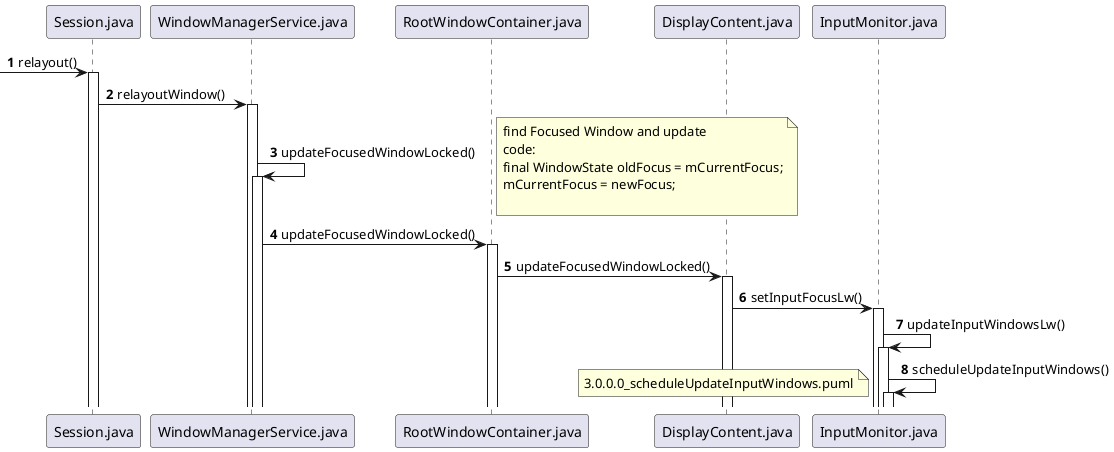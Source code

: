 @startuml
'https://plantuml.com/sequence-diagram

autonumber

 -> Session.java: relayout()
activate Session.java
Session.java -> WindowManagerService.java: relayoutWindow()
activate WindowManagerService.java
WindowManagerService.java -> WindowManagerService.java: updateFocusedWindowLocked()
activate WindowManagerService.java
note right
find Focused Window and update
code:
final WindowState oldFocus = mCurrentFocus;
mCurrentFocus = newFocus;

end note
WindowManagerService.java -> RootWindowContainer.java: updateFocusedWindowLocked()
activate RootWindowContainer.java
RootWindowContainer.java -> DisplayContent.java: updateFocusedWindowLocked()
activate DisplayContent.java
DisplayContent.java -> InputMonitor.java: setInputFocusLw()
activate InputMonitor.java
InputMonitor.java -> InputMonitor.java: updateInputWindowsLw()
activate InputMonitor.java
InputMonitor.java -> InputMonitor.java: scheduleUpdateInputWindows()
activate InputMonitor.java

note left
3.0.0.0_scheduleUpdateInputWindows.puml
end note


@enduml